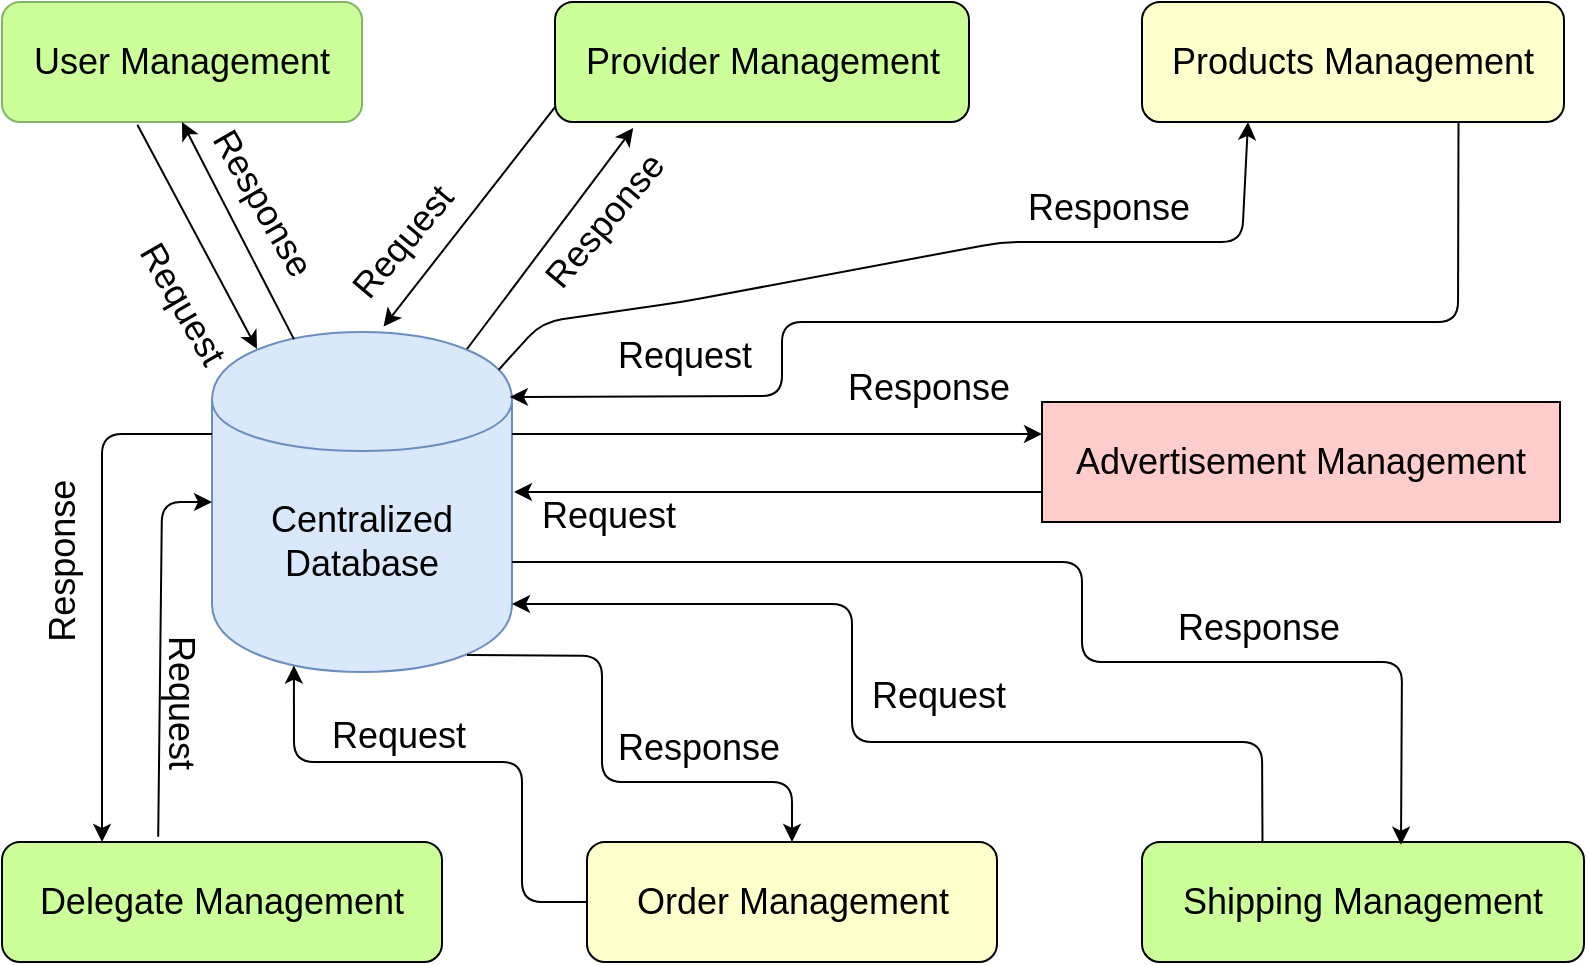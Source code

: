 <mxfile version="12.2.9" type="device" pages="1"><diagram id="UxD6yCPIgd3pEMZMy5p6" name="Page-1"><mxGraphModel dx="1038" dy="548" grid="1" gridSize="10" guides="1" tooltips="1" connect="1" arrows="1" fold="1" page="1" pageScale="1" pageWidth="827" pageHeight="1169" math="0" shadow="0"><root><mxCell id="0"/><mxCell id="1" parent="0"/><mxCell id="Pcawpx4fs81TKWzFoYFY-1" value="&lt;font style=&quot;font-size: 18px&quot;&gt;Centralized Database&lt;/font&gt;" style="shape=cylinder;whiteSpace=wrap;html=1;boundedLbl=1;backgroundOutline=1;fillColor=#dae8fc;strokeColor=#6c8ebf;" vertex="1" parent="1"><mxGeometry x="125" y="205" width="150" height="170" as="geometry"/></mxCell><mxCell id="Pcawpx4fs81TKWzFoYFY-2" value="User Management" style="rounded=1;whiteSpace=wrap;html=1;fontSize=18;fillColor=#CCFF99;strokeColor=#82b366;" vertex="1" parent="1"><mxGeometry x="20" y="40" width="180" height="60" as="geometry"/></mxCell><mxCell id="Pcawpx4fs81TKWzFoYFY-4" value="Provider Management" style="rounded=1;whiteSpace=wrap;html=1;fontSize=18;fillColor=#CCFF99;" vertex="1" parent="1"><mxGeometry x="296.5" y="40" width="207" height="60" as="geometry"/></mxCell><mxCell id="Pcawpx4fs81TKWzFoYFY-5" value="Products Management" style="rounded=1;whiteSpace=wrap;html=1;fontSize=18;fillColor=#FFFFCC;" vertex="1" parent="1"><mxGeometry x="590" y="40" width="211" height="60" as="geometry"/></mxCell><mxCell id="Pcawpx4fs81TKWzFoYFY-6" value="Delegate Management" style="rounded=1;whiteSpace=wrap;html=1;fontSize=18;fillColor=#CCFF99;" vertex="1" parent="1"><mxGeometry x="20" y="460" width="220" height="60" as="geometry"/></mxCell><mxCell id="Pcawpx4fs81TKWzFoYFY-7" value="Shipping Management" style="rounded=1;whiteSpace=wrap;html=1;fontSize=18;fillColor=#CCFF99;" vertex="1" parent="1"><mxGeometry x="590" y="460" width="221" height="60" as="geometry"/></mxCell><mxCell id="Pcawpx4fs81TKWzFoYFY-8" value="Order Management" style="rounded=1;whiteSpace=wrap;html=1;fontSize=18;fillColor=#FFFFCC;" vertex="1" parent="1"><mxGeometry x="312.5" y="460" width="205" height="60" as="geometry"/></mxCell><mxCell id="Pcawpx4fs81TKWzFoYFY-9" value="Advertisement Management" style="rounded=1;whiteSpace=wrap;html=1;arcSize=0;fontSize=18;fillColor=#FFCCCC;" vertex="1" parent="1"><mxGeometry x="540" y="240" width="259" height="60" as="geometry"/></mxCell><mxCell id="Pcawpx4fs81TKWzFoYFY-10" value="" style="endArrow=classic;html=1;fontSize=18;entryX=0.15;entryY=0.05;entryDx=0;entryDy=0;entryPerimeter=0;exitX=0.376;exitY=1.023;exitDx=0;exitDy=0;exitPerimeter=0;" edge="1" parent="1" source="Pcawpx4fs81TKWzFoYFY-2" target="Pcawpx4fs81TKWzFoYFY-1"><mxGeometry width="50" height="50" relative="1" as="geometry"><mxPoint x="40" y="185" as="sourcePoint"/><mxPoint x="90" y="135" as="targetPoint"/></mxGeometry></mxCell><mxCell id="Pcawpx4fs81TKWzFoYFY-11" value="Request" style="text;html=1;align=center;verticalAlign=middle;resizable=0;points=[];;labelBackgroundColor=#ffffff;fontSize=18;rotation=60;" vertex="1" connectable="0" parent="Pcawpx4fs81TKWzFoYFY-10"><mxGeometry x="0.248" y="2" relative="1" as="geometry"><mxPoint x="-16.5" y="20" as="offset"/></mxGeometry></mxCell><mxCell id="Pcawpx4fs81TKWzFoYFY-12" value="" style="endArrow=classic;html=1;fontSize=18;entryX=0.5;entryY=1;entryDx=0;entryDy=0;exitX=0.273;exitY=0.021;exitDx=0;exitDy=0;exitPerimeter=0;" edge="1" parent="1" source="Pcawpx4fs81TKWzFoYFY-1" target="Pcawpx4fs81TKWzFoYFY-2"><mxGeometry width="50" height="50" relative="1" as="geometry"><mxPoint x="195" y="91.5" as="sourcePoint"/><mxPoint x="272.5" y="185" as="targetPoint"/></mxGeometry></mxCell><mxCell id="Pcawpx4fs81TKWzFoYFY-13" value="Response" style="text;html=1;align=center;verticalAlign=middle;resizable=0;points=[];;labelBackgroundColor=#ffffff;fontSize=18;rotation=60;" vertex="1" connectable="0" parent="Pcawpx4fs81TKWzFoYFY-12"><mxGeometry x="0.248" y="2" relative="1" as="geometry"><mxPoint x="20.5" y="-2" as="offset"/></mxGeometry></mxCell><mxCell id="Pcawpx4fs81TKWzFoYFY-14" value="" style="endArrow=classic;html=1;fontSize=18;exitX=0;exitY=0.3;exitDx=0;exitDy=0;" edge="1" parent="1" source="Pcawpx4fs81TKWzFoYFY-1"><mxGeometry width="50" height="50" relative="1" as="geometry"><mxPoint x="40.18" y="341.38" as="sourcePoint"/><mxPoint x="70" y="460" as="targetPoint"/><Array as="points"><mxPoint x="70" y="256"/></Array></mxGeometry></mxCell><mxCell id="Pcawpx4fs81TKWzFoYFY-15" value="Request" style="text;html=1;align=center;verticalAlign=middle;resizable=0;points=[];;labelBackgroundColor=#ffffff;fontSize=18;rotation=90;" vertex="1" connectable="0" parent="Pcawpx4fs81TKWzFoYFY-14"><mxGeometry x="0.248" y="2" relative="1" as="geometry"><mxPoint x="38" y="27" as="offset"/></mxGeometry></mxCell><mxCell id="Pcawpx4fs81TKWzFoYFY-16" value="" style="endArrow=classic;html=1;fontSize=18;entryX=0;entryY=0.5;entryDx=0;entryDy=0;exitX=0.355;exitY=-0.043;exitDx=0;exitDy=0;exitPerimeter=0;" edge="1" parent="1" source="Pcawpx4fs81TKWzFoYFY-6" target="Pcawpx4fs81TKWzFoYFY-1"><mxGeometry width="50" height="50" relative="1" as="geometry"><mxPoint x="110" y="430" as="sourcePoint"/><mxPoint x="62.5" y="340" as="targetPoint"/><Array as="points"><mxPoint x="100" y="290"/></Array></mxGeometry></mxCell><mxCell id="Pcawpx4fs81TKWzFoYFY-17" value="Response" style="text;html=1;align=center;verticalAlign=middle;resizable=0;points=[];;labelBackgroundColor=#ffffff;fontSize=18;rotation=-90;" vertex="1" connectable="0" parent="Pcawpx4fs81TKWzFoYFY-16"><mxGeometry x="0.248" y="2" relative="1" as="geometry"><mxPoint x="-47.5" y="-17.5" as="offset"/></mxGeometry></mxCell><mxCell id="Pcawpx4fs81TKWzFoYFY-18" value="" style="endArrow=classic;html=1;fontSize=18;entryX=0.273;entryY=0.981;entryDx=0;entryDy=0;exitX=0;exitY=0.5;exitDx=0;exitDy=0;entryPerimeter=0;" edge="1" parent="1" source="Pcawpx4fs81TKWzFoYFY-8" target="Pcawpx4fs81TKWzFoYFY-1"><mxGeometry width="50" height="50" relative="1" as="geometry"><mxPoint x="350" y="420" as="sourcePoint"/><mxPoint x="400" y="310" as="targetPoint"/><Array as="points"><mxPoint x="280" y="490"/><mxPoint x="280" y="420"/><mxPoint x="166" y="420"/></Array></mxGeometry></mxCell><mxCell id="Pcawpx4fs81TKWzFoYFY-19" value="Request" style="text;html=1;align=center;verticalAlign=middle;resizable=0;points=[];;labelBackgroundColor=#ffffff;fontSize=18;rotation=0;" vertex="1" connectable="0" parent="1"><mxGeometry x="170" y="370" as="geometry"><mxPoint x="48" y="37" as="offset"/></mxGeometry></mxCell><mxCell id="Pcawpx4fs81TKWzFoYFY-20" value="" style="endArrow=classic;html=1;fontSize=18;exitX=0.85;exitY=0.95;exitDx=0;exitDy=0;entryX=0.5;entryY=0;entryDx=0;entryDy=0;exitPerimeter=0;" edge="1" parent="1" source="Pcawpx4fs81TKWzFoYFY-1" target="Pcawpx4fs81TKWzFoYFY-8"><mxGeometry width="50" height="50" relative="1" as="geometry"><mxPoint x="330" y="410" as="sourcePoint"/><mxPoint x="500" y="380" as="targetPoint"/><Array as="points"><mxPoint x="320" y="367"/><mxPoint x="320" y="430"/><mxPoint x="415" y="430"/></Array></mxGeometry></mxCell><mxCell id="Pcawpx4fs81TKWzFoYFY-21" value="Response" style="text;html=1;align=center;verticalAlign=middle;resizable=0;points=[];;labelBackgroundColor=#ffffff;fontSize=18;rotation=0;" vertex="1" connectable="0" parent="1"><mxGeometry x="414.962" y="389.905" as="geometry"><mxPoint x="-47.5" y="22.5" as="offset"/></mxGeometry></mxCell><mxCell id="Pcawpx4fs81TKWzFoYFY-22" value="" style="endArrow=classic;html=1;fontSize=18;exitX=0.25;exitY=0;exitDx=0;exitDy=0;" edge="1" parent="1"><mxGeometry width="50" height="50" relative="1" as="geometry"><mxPoint x="650.25" y="460" as="sourcePoint"/><mxPoint x="275" y="341" as="targetPoint"/><Array as="points"><mxPoint x="650" y="410"/><mxPoint x="445" y="410"/><mxPoint x="445" y="341"/></Array></mxGeometry></mxCell><mxCell id="Pcawpx4fs81TKWzFoYFY-23" value="Request" style="text;html=1;align=center;verticalAlign=middle;resizable=0;points=[];;labelBackgroundColor=#ffffff;fontSize=18;rotation=0;" vertex="1" connectable="0" parent="1"><mxGeometry x="440" y="350" as="geometry"><mxPoint x="48" y="37" as="offset"/></mxGeometry></mxCell><mxCell id="Pcawpx4fs81TKWzFoYFY-25" value="" style="endArrow=classic;html=1;fontSize=18;entryX=0.586;entryY=0.023;entryDx=0;entryDy=0;entryPerimeter=0;" edge="1" parent="1" target="Pcawpx4fs81TKWzFoYFY-7"><mxGeometry width="50" height="50" relative="1" as="geometry"><mxPoint x="275" y="320" as="sourcePoint"/><mxPoint x="610" y="340" as="targetPoint"/><Array as="points"><mxPoint x="560" y="320"/><mxPoint x="560" y="370"/><mxPoint x="720" y="370"/></Array></mxGeometry></mxCell><mxCell id="Pcawpx4fs81TKWzFoYFY-26" value="Response" style="text;html=1;align=center;verticalAlign=middle;resizable=0;points=[];;labelBackgroundColor=#ffffff;fontSize=18;rotation=0;" vertex="1" connectable="0" parent="1"><mxGeometry x="695.462" y="329.905" as="geometry"><mxPoint x="-47.5" y="22.5" as="offset"/></mxGeometry></mxCell><mxCell id="Pcawpx4fs81TKWzFoYFY-28" value="" style="endArrow=classic;html=1;fontSize=18;entryX=0.572;entryY=-0.016;entryDx=0;entryDy=0;exitX=0;exitY=0.877;exitDx=0;exitDy=0;exitPerimeter=0;entryPerimeter=0;" edge="1" parent="1" source="Pcawpx4fs81TKWzFoYFY-4" target="Pcawpx4fs81TKWzFoYFY-1"><mxGeometry width="50" height="50" relative="1" as="geometry"><mxPoint x="290.18" y="117.88" as="sourcePoint"/><mxPoint x="350" y="230" as="targetPoint"/></mxGeometry></mxCell><mxCell id="Pcawpx4fs81TKWzFoYFY-29" value="Request" style="text;html=1;align=center;verticalAlign=middle;resizable=0;points=[];;labelBackgroundColor=#ffffff;fontSize=18;rotation=-50;" vertex="1" connectable="0" parent="Pcawpx4fs81TKWzFoYFY-28"><mxGeometry x="0.248" y="2" relative="1" as="geometry"><mxPoint x="-24.5" y="-2.5" as="offset"/></mxGeometry></mxCell><mxCell id="Pcawpx4fs81TKWzFoYFY-30" value="" style="endArrow=classic;html=1;fontSize=18;entryX=0.189;entryY=1.05;entryDx=0;entryDy=0;exitX=0.85;exitY=0.05;exitDx=0;exitDy=0;exitPerimeter=0;entryPerimeter=0;" edge="1" parent="1" source="Pcawpx4fs81TKWzFoYFY-1" target="Pcawpx4fs81TKWzFoYFY-4"><mxGeometry width="50" height="50" relative="1" as="geometry"><mxPoint x="368.45" y="225.07" as="sourcePoint"/><mxPoint x="312.5" y="116.5" as="targetPoint"/></mxGeometry></mxCell><mxCell id="Pcawpx4fs81TKWzFoYFY-31" value="Response" style="text;html=1;align=center;verticalAlign=middle;resizable=0;points=[];;labelBackgroundColor=#ffffff;fontSize=18;rotation=-50;" vertex="1" connectable="0" parent="Pcawpx4fs81TKWzFoYFY-30"><mxGeometry x="0.248" y="2" relative="1" as="geometry"><mxPoint x="17.5" y="6.5" as="offset"/></mxGeometry></mxCell><mxCell id="Pcawpx4fs81TKWzFoYFY-32" value="" style="endArrow=classic;html=1;fontSize=18;" edge="1" parent="1"><mxGeometry width="50" height="50" relative="1" as="geometry"><mxPoint x="540" y="285" as="sourcePoint"/><mxPoint x="276" y="285" as="targetPoint"/></mxGeometry></mxCell><mxCell id="Pcawpx4fs81TKWzFoYFY-33" value="Request" style="text;html=1;align=center;verticalAlign=middle;resizable=0;points=[];;labelBackgroundColor=#ffffff;fontSize=18;rotation=0;" vertex="1" connectable="0" parent="1"><mxGeometry x="275" y="260" as="geometry"><mxPoint x="48" y="37" as="offset"/></mxGeometry></mxCell><mxCell id="Pcawpx4fs81TKWzFoYFY-34" value="" style="endArrow=classic;html=1;fontSize=18;exitX=1;exitY=0.3;exitDx=0;exitDy=0;" edge="1" parent="1" source="Pcawpx4fs81TKWzFoYFY-1"><mxGeometry width="50" height="50" relative="1" as="geometry"><mxPoint x="20" y="590" as="sourcePoint"/><mxPoint x="540" y="256" as="targetPoint"/></mxGeometry></mxCell><mxCell id="Pcawpx4fs81TKWzFoYFY-36" value="Response" style="text;html=1;align=center;verticalAlign=middle;resizable=0;points=[];;labelBackgroundColor=#ffffff;fontSize=18;rotation=0;" vertex="1" connectable="0" parent="1"><mxGeometry x="529.962" y="209.905" as="geometry"><mxPoint x="-47.5" y="22.5" as="offset"/></mxGeometry></mxCell><mxCell id="Pcawpx4fs81TKWzFoYFY-37" value="" style="endArrow=classic;html=1;fontSize=18;entryX=0.993;entryY=0.191;entryDx=0;entryDy=0;entryPerimeter=0;exitX=0.75;exitY=1;exitDx=0;exitDy=0;" edge="1" parent="1" source="Pcawpx4fs81TKWzFoYFY-5" target="Pcawpx4fs81TKWzFoYFY-1"><mxGeometry width="50" height="50" relative="1" as="geometry"><mxPoint x="420" y="190" as="sourcePoint"/><mxPoint x="470" y="140" as="targetPoint"/><Array as="points"><mxPoint x="748" y="200"/><mxPoint x="410" y="200"/><mxPoint x="410" y="237"/></Array></mxGeometry></mxCell><mxCell id="Pcawpx4fs81TKWzFoYFY-38" value="Request" style="text;html=1;align=center;verticalAlign=middle;resizable=0;points=[];;labelBackgroundColor=#ffffff;fontSize=18;rotation=0;" vertex="1" connectable="0" parent="1"><mxGeometry x="312.5" y="180" as="geometry"><mxPoint x="48" y="37" as="offset"/></mxGeometry></mxCell><mxCell id="Pcawpx4fs81TKWzFoYFY-39" value="" style="endArrow=classic;html=1;fontSize=18;exitX=0.956;exitY=0.111;exitDx=0;exitDy=0;exitPerimeter=0;" edge="1" parent="1" source="Pcawpx4fs81TKWzFoYFY-1"><mxGeometry width="50" height="50" relative="1" as="geometry"><mxPoint x="490" y="180" as="sourcePoint"/><mxPoint x="643" y="100" as="targetPoint"/><Array as="points"><mxPoint x="290" y="200"/><mxPoint x="360" y="190"/><mxPoint x="520" y="160"/><mxPoint x="640" y="160"/></Array></mxGeometry></mxCell><mxCell id="Pcawpx4fs81TKWzFoYFY-40" value="Response" style="text;html=1;align=center;verticalAlign=middle;resizable=0;points=[];;labelBackgroundColor=#ffffff;fontSize=18;rotation=0;" vertex="1" connectable="0" parent="1"><mxGeometry x="619.962" y="119.905" as="geometry"><mxPoint x="-47.5" y="22.5" as="offset"/></mxGeometry></mxCell></root></mxGraphModel></diagram></mxfile>